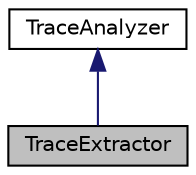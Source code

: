 digraph "TraceExtractor"
{
  edge [fontname="Helvetica",fontsize="10",labelfontname="Helvetica",labelfontsize="10"];
  node [fontname="Helvetica",fontsize="10",shape=record];
  Node1 [label="TraceExtractor",height=0.2,width=0.4,color="black", fillcolor="grey75", style="filled", fontcolor="black"];
  Node2 -> Node1 [dir="back",color="midnightblue",fontsize="10",style="solid",fontname="Helvetica"];
  Node2 [label="TraceAnalyzer",height=0.2,width=0.4,color="black", fillcolor="white", style="filled",URL="$d2/dbc/class_trace_analyzer.html",tooltip="Abstract class that all trace analyzers are derived from. "];
}
